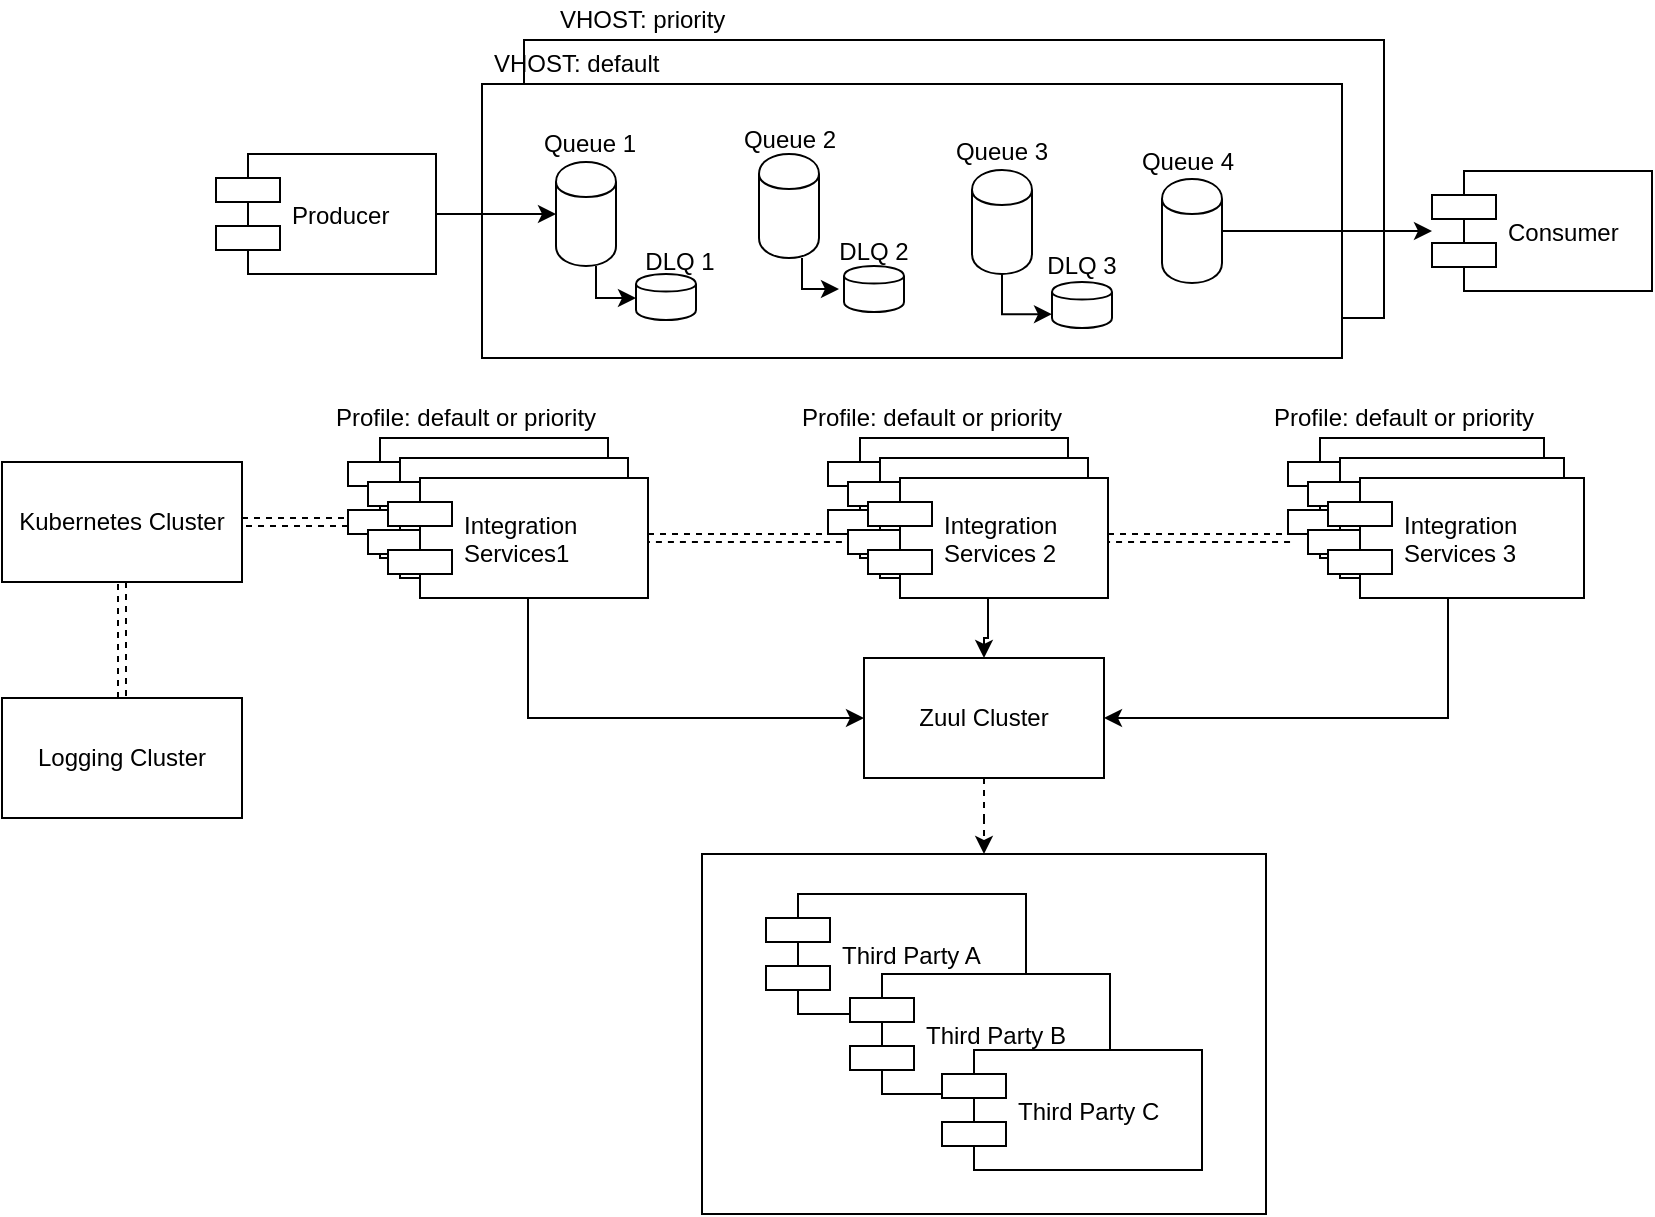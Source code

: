 <mxfile version="12.0.0" type="device" pages="1"><diagram id="LzK_AulmheJeCEOArz9u" name="Page-1"><mxGraphModel dx="2879" dy="991" grid="1" gridSize="10" guides="1" tooltips="1" connect="1" arrows="1" fold="1" page="1" pageScale="1" pageWidth="827" pageHeight="1169" math="0" shadow="0"><root><mxCell id="0"/><mxCell id="1" parent="0"/><mxCell id="3DZDQKZTvLm72xHk27KT-9" value="" style="rounded=0;whiteSpace=wrap;html=1;" vertex="1" parent="1"><mxGeometry x="131" y="31" width="430" height="139" as="geometry"/></mxCell><mxCell id="3DZDQKZTvLm72xHk27KT-1" value="" style="rounded=0;whiteSpace=wrap;html=1;" vertex="1" parent="1"><mxGeometry x="110" y="53" width="430" height="137" as="geometry"/></mxCell><mxCell id="sGv8iIuDgCqtksLLCZOy-31" style="edgeStyle=orthogonalEdgeStyle;rounded=0;orthogonalLoop=1;jettySize=auto;html=1;" parent="1" source="sGv8iIuDgCqtksLLCZOy-1" target="V6yLO7KhUdafTZtP7cLW-11" edge="1"><mxGeometry relative="1" as="geometry"><mxPoint x="108" y="346" as="targetPoint"/><Array as="points"><mxPoint x="133" y="370"/></Array></mxGeometry></mxCell><mxCell id="sGv8iIuDgCqtksLLCZOy-2" value="Enrichment 2" style="shape=component;align=left;spacingLeft=36;" parent="1" vertex="1"><mxGeometry x="283" y="230" width="120" height="60" as="geometry"/></mxCell><mxCell id="sGv8iIuDgCqtksLLCZOy-66" style="edgeStyle=orthogonalEdgeStyle;rounded=0;orthogonalLoop=1;jettySize=auto;html=1;entryX=1;entryY=0.5;entryDx=0;entryDy=0;" parent="1" source="sGv8iIuDgCqtksLLCZOy-3" target="V6yLO7KhUdafTZtP7cLW-11" edge="1"><mxGeometry relative="1" as="geometry"><mxPoint x="577" y="344" as="targetPoint"/><Array as="points"><mxPoint x="593" y="370"/></Array></mxGeometry></mxCell><mxCell id="sGv8iIuDgCqtksLLCZOy-3" value="Enrichment 3" style="shape=component;align=left;spacingLeft=36;" parent="1" vertex="1"><mxGeometry x="513" y="230" width="128" height="60" as="geometry"/></mxCell><mxCell id="sGv8iIuDgCqtksLLCZOy-4" value="Consumer" style="shape=component;align=left;spacingLeft=36;" parent="1" vertex="1"><mxGeometry x="585" y="96.5" width="110" height="60" as="geometry"/></mxCell><mxCell id="sGv8iIuDgCqtksLLCZOy-72" style="edgeStyle=orthogonalEdgeStyle;rounded=0;orthogonalLoop=1;jettySize=auto;html=1;" parent="1" source="sGv8iIuDgCqtksLLCZOy-16" target="sGv8iIuDgCqtksLLCZOy-71" edge="1"><mxGeometry relative="1" as="geometry"><Array as="points"><mxPoint x="167" y="160"/></Array></mxGeometry></mxCell><mxCell id="sGv8iIuDgCqtksLLCZOy-16" value="" style="shape=cylinder;whiteSpace=wrap;html=1;boundedLbl=1;backgroundOutline=1;" parent="1" vertex="1"><mxGeometry x="147" y="92" width="30" height="52" as="geometry"/></mxCell><mxCell id="sGv8iIuDgCqtksLLCZOy-20" style="edgeStyle=orthogonalEdgeStyle;rounded=0;orthogonalLoop=1;jettySize=auto;html=1;" parent="1" source="sGv8iIuDgCqtksLLCZOy-18" target="sGv8iIuDgCqtksLLCZOy-4" edge="1"><mxGeometry relative="1" as="geometry"/></mxCell><mxCell id="sGv8iIuDgCqtksLLCZOy-18" value="" style="shape=cylinder;whiteSpace=wrap;html=1;boundedLbl=1;backgroundOutline=1;" parent="1" vertex="1"><mxGeometry x="450" y="100.5" width="30" height="52" as="geometry"/></mxCell><mxCell id="sGv8iIuDgCqtksLLCZOy-22" style="edgeStyle=orthogonalEdgeStyle;rounded=0;orthogonalLoop=1;jettySize=auto;html=1;entryX=0;entryY=0.5;entryDx=0;entryDy=0;" parent="1" source="sGv8iIuDgCqtksLLCZOy-21" target="sGv8iIuDgCqtksLLCZOy-16" edge="1"><mxGeometry relative="1" as="geometry"/></mxCell><mxCell id="sGv8iIuDgCqtksLLCZOy-21" value="Producer" style="shape=component;align=left;spacingLeft=36;" parent="1" vertex="1"><mxGeometry x="-23" y="88" width="110" height="60" as="geometry"/></mxCell><mxCell id="sGv8iIuDgCqtksLLCZOy-34" value="" style="group" parent="1" vertex="1" connectable="0"><mxGeometry x="220" y="438" width="282" height="180" as="geometry"/></mxCell><mxCell id="sGv8iIuDgCqtksLLCZOy-35" value="" style="rounded=0;whiteSpace=wrap;html=1;" parent="sGv8iIuDgCqtksLLCZOy-34" vertex="1"><mxGeometry width="282" height="180" as="geometry"/></mxCell><mxCell id="sGv8iIuDgCqtksLLCZOy-36" value="Third Party A" style="shape=component;align=left;spacingLeft=36;" parent="sGv8iIuDgCqtksLLCZOy-34" vertex="1"><mxGeometry x="32" y="20" width="130" height="60" as="geometry"/></mxCell><mxCell id="sGv8iIuDgCqtksLLCZOy-37" value="Third Party B" style="shape=component;align=left;spacingLeft=36;" parent="sGv8iIuDgCqtksLLCZOy-34" vertex="1"><mxGeometry x="74" y="60" width="130" height="60" as="geometry"/></mxCell><mxCell id="sGv8iIuDgCqtksLLCZOy-38" value="Third Party C" style="shape=component;align=left;spacingLeft=36;" parent="sGv8iIuDgCqtksLLCZOy-34" vertex="1"><mxGeometry x="120" y="98" width="130" height="60" as="geometry"/></mxCell><mxCell id="sGv8iIuDgCqtksLLCZOy-40" style="edgeStyle=orthogonalEdgeStyle;rounded=0;orthogonalLoop=1;jettySize=auto;html=1;dashed=1;exitX=0.5;exitY=1;exitDx=0;exitDy=0;" parent="1" source="V6yLO7KhUdafTZtP7cLW-11" target="sGv8iIuDgCqtksLLCZOy-35" edge="1"><mxGeometry relative="1" as="geometry"><mxPoint x="115" y="465" as="sourcePoint"/></mxGeometry></mxCell><mxCell id="sGv8iIuDgCqtksLLCZOy-67" value="Queue 1" style="text;html=1;strokeColor=none;fillColor=none;align=center;verticalAlign=middle;whiteSpace=wrap;rounded=0;" parent="1" vertex="1"><mxGeometry x="124" y="73" width="80" height="20" as="geometry"/></mxCell><mxCell id="sGv8iIuDgCqtksLLCZOy-68" value="Queue 2&lt;br&gt;" style="text;html=1;strokeColor=none;fillColor=none;align=center;verticalAlign=middle;whiteSpace=wrap;rounded=0;" parent="1" vertex="1"><mxGeometry x="224" y="71" width="80" height="20" as="geometry"/></mxCell><mxCell id="sGv8iIuDgCqtksLLCZOy-69" value="Queue 3&lt;br&gt;" style="text;html=1;strokeColor=none;fillColor=none;align=center;verticalAlign=middle;whiteSpace=wrap;rounded=0;" parent="1" vertex="1"><mxGeometry x="330" y="77" width="80" height="20" as="geometry"/></mxCell><mxCell id="sGv8iIuDgCqtksLLCZOy-70" value="Queue 4&lt;br&gt;" style="text;html=1;strokeColor=none;fillColor=none;align=center;verticalAlign=middle;whiteSpace=wrap;rounded=0;" parent="1" vertex="1"><mxGeometry x="423" y="82" width="80" height="20" as="geometry"/></mxCell><mxCell id="sGv8iIuDgCqtksLLCZOy-71" value="" style="shape=cylinder;whiteSpace=wrap;html=1;boundedLbl=1;backgroundOutline=1;" parent="1" vertex="1"><mxGeometry x="187" y="148" width="30" height="23" as="geometry"/></mxCell><mxCell id="sGv8iIuDgCqtksLLCZOy-73" value="DLQ 1" style="text;html=1;strokeColor=none;fillColor=none;align=center;verticalAlign=middle;whiteSpace=wrap;rounded=0;" parent="1" vertex="1"><mxGeometry x="168.5" y="131.5" width="80" height="20" as="geometry"/></mxCell><mxCell id="sGv8iIuDgCqtksLLCZOy-76" style="edgeStyle=orthogonalEdgeStyle;rounded=0;orthogonalLoop=1;jettySize=auto;html=1;" parent="1" source="sGv8iIuDgCqtksLLCZOy-74" edge="1"><mxGeometry relative="1" as="geometry"><Array as="points"><mxPoint x="270" y="155.5"/></Array><mxPoint x="288.5" y="155.5" as="targetPoint"/></mxGeometry></mxCell><mxCell id="sGv8iIuDgCqtksLLCZOy-74" value="" style="shape=cylinder;whiteSpace=wrap;html=1;boundedLbl=1;backgroundOutline=1;" parent="1" vertex="1"><mxGeometry x="248.5" y="88" width="30" height="52" as="geometry"/></mxCell><mxCell id="sGv8iIuDgCqtksLLCZOy-75" value="" style="shape=cylinder;whiteSpace=wrap;html=1;boundedLbl=1;backgroundOutline=1;" parent="1" vertex="1"><mxGeometry x="291" y="144" width="30" height="23" as="geometry"/></mxCell><mxCell id="sGv8iIuDgCqtksLLCZOy-77" value="DLQ 2" style="text;html=1;strokeColor=none;fillColor=none;align=center;verticalAlign=middle;whiteSpace=wrap;rounded=0;" parent="1" vertex="1"><mxGeometry x="266" y="126.5" width="80" height="20" as="geometry"/></mxCell><mxCell id="sGv8iIuDgCqtksLLCZOy-80" style="edgeStyle=orthogonalEdgeStyle;rounded=0;orthogonalLoop=1;jettySize=auto;html=1;entryX=0;entryY=0.7;entryDx=0;entryDy=0;" parent="1" source="sGv8iIuDgCqtksLLCZOy-78" target="sGv8iIuDgCqtksLLCZOy-79" edge="1"><mxGeometry relative="1" as="geometry"><Array as="points"><mxPoint x="370" y="168"/></Array></mxGeometry></mxCell><mxCell id="sGv8iIuDgCqtksLLCZOy-78" value="" style="shape=cylinder;whiteSpace=wrap;html=1;boundedLbl=1;backgroundOutline=1;" parent="1" vertex="1"><mxGeometry x="355" y="96" width="30" height="52" as="geometry"/></mxCell><mxCell id="sGv8iIuDgCqtksLLCZOy-79" value="" style="shape=cylinder;whiteSpace=wrap;html=1;boundedLbl=1;backgroundOutline=1;" parent="1" vertex="1"><mxGeometry x="395" y="152" width="30" height="23" as="geometry"/></mxCell><mxCell id="sGv8iIuDgCqtksLLCZOy-81" value="DLQ 3" style="text;html=1;strokeColor=none;fillColor=none;align=center;verticalAlign=middle;whiteSpace=wrap;rounded=0;" parent="1" vertex="1"><mxGeometry x="370" y="134" width="80" height="20" as="geometry"/></mxCell><mxCell id="sGv8iIuDgCqtksLLCZOy-1" value="" style="shape=component;align=left;spacingLeft=36;" parent="1" vertex="1"><mxGeometry x="43" y="230" width="130" height="60" as="geometry"/></mxCell><mxCell id="V6yLO7KhUdafTZtP7cLW-4" value="Enrichment 2" style="shape=component;align=left;spacingLeft=36;" parent="1" vertex="1"><mxGeometry x="293" y="240" width="120" height="60" as="geometry"/></mxCell><mxCell id="V6yLO7KhUdafTZtP7cLW-10" style="edgeStyle=orthogonalEdgeStyle;rounded=0;orthogonalLoop=1;jettySize=auto;html=1;" parent="1" source="V6yLO7KhUdafTZtP7cLW-5" target="V6yLO7KhUdafTZtP7cLW-11" edge="1"><mxGeometry relative="1" as="geometry"><mxPoint x="363" y="350" as="targetPoint"/></mxGeometry></mxCell><mxCell id="3DZDQKZTvLm72xHk27KT-20" style="edgeStyle=orthogonalEdgeStyle;shape=link;rounded=0;orthogonalLoop=1;jettySize=auto;html=1;entryX=0.008;entryY=0.833;entryDx=0;entryDy=0;entryPerimeter=0;dashed=1;" edge="1" parent="1" source="V6yLO7KhUdafTZtP7cLW-5" target="sGv8iIuDgCqtksLLCZOy-3"><mxGeometry relative="1" as="geometry"/></mxCell><mxCell id="V6yLO7KhUdafTZtP7cLW-5" value="Integration &#10;Services 2" style="shape=component;align=left;spacingLeft=36;" parent="1" vertex="1"><mxGeometry x="303" y="250" width="120" height="60" as="geometry"/></mxCell><mxCell id="V6yLO7KhUdafTZtP7cLW-6" value="Enrichment 3" style="shape=component;align=left;spacingLeft=36;" parent="1" vertex="1"><mxGeometry x="523" y="240" width="128" height="60" as="geometry"/></mxCell><mxCell id="V6yLO7KhUdafTZtP7cLW-7" value="Integration &#10;Services 3" style="shape=component;align=left;spacingLeft=36;" parent="1" vertex="1"><mxGeometry x="533" y="250" width="128" height="60" as="geometry"/></mxCell><mxCell id="V6yLO7KhUdafTZtP7cLW-8" value="Enrichment 1" style="shape=component;align=left;spacingLeft=36;" parent="1" vertex="1"><mxGeometry x="53" y="240" width="130" height="60" as="geometry"/></mxCell><mxCell id="3DZDQKZTvLm72xHk27KT-19" style="edgeStyle=orthogonalEdgeStyle;shape=link;rounded=0;orthogonalLoop=1;jettySize=auto;html=1;entryX=0.058;entryY=0.833;entryDx=0;entryDy=0;entryPerimeter=0;dashed=1;" edge="1" parent="1" source="V6yLO7KhUdafTZtP7cLW-9" target="sGv8iIuDgCqtksLLCZOy-2"><mxGeometry relative="1" as="geometry"/></mxCell><mxCell id="V6yLO7KhUdafTZtP7cLW-9" value="Integration &#10;Services1" style="shape=component;align=left;spacingLeft=36;" parent="1" vertex="1"><mxGeometry x="63" y="250" width="130" height="60" as="geometry"/></mxCell><mxCell id="V6yLO7KhUdafTZtP7cLW-11" value="Zuul Cluster" style="rounded=0;whiteSpace=wrap;html=1;" parent="1" vertex="1"><mxGeometry x="301" y="340" width="120" height="60" as="geometry"/></mxCell><mxCell id="3DZDQKZTvLm72xHk27KT-2" value="VHOST: default" style="text;html=1;resizable=0;points=[];autosize=1;align=left;verticalAlign=top;spacingTop=-4;" vertex="1" parent="1"><mxGeometry x="114" y="33" width="100" height="20" as="geometry"/></mxCell><mxCell id="3DZDQKZTvLm72xHk27KT-8" value="Profile: default or priority&lt;br&gt;" style="text;html=1;resizable=0;points=[];autosize=1;align=left;verticalAlign=top;spacingTop=-4;" vertex="1" parent="1"><mxGeometry x="35" y="210" width="150" height="20" as="geometry"/></mxCell><mxCell id="3DZDQKZTvLm72xHk27KT-10" value="VHOST: priority" style="text;html=1;resizable=0;points=[];autosize=1;align=left;verticalAlign=top;spacingTop=-4;" vertex="1" parent="1"><mxGeometry x="147" y="11" width="100" height="20" as="geometry"/></mxCell><mxCell id="3DZDQKZTvLm72xHk27KT-11" value="Profile: default or priority&lt;br&gt;" style="text;html=1;resizable=0;points=[];autosize=1;align=left;verticalAlign=top;spacingTop=-4;" vertex="1" parent="1"><mxGeometry x="268" y="210" width="150" height="20" as="geometry"/></mxCell><mxCell id="3DZDQKZTvLm72xHk27KT-12" value="Profile: default or priority&lt;br&gt;" style="text;html=1;resizable=0;points=[];autosize=1;align=left;verticalAlign=top;spacingTop=-4;" vertex="1" parent="1"><mxGeometry x="504" y="210" width="150" height="20" as="geometry"/></mxCell><mxCell id="3DZDQKZTvLm72xHk27KT-18" style="edgeStyle=orthogonalEdgeStyle;shape=link;rounded=0;orthogonalLoop=1;jettySize=auto;html=1;entryX=0;entryY=0.7;entryDx=0;entryDy=0;dashed=1;" edge="1" parent="1" source="3DZDQKZTvLm72xHk27KT-13" target="sGv8iIuDgCqtksLLCZOy-1"><mxGeometry relative="1" as="geometry"/></mxCell><mxCell id="3DZDQKZTvLm72xHk27KT-22" style="edgeStyle=orthogonalEdgeStyle;shape=link;rounded=0;orthogonalLoop=1;jettySize=auto;html=1;exitX=0.5;exitY=1;exitDx=0;exitDy=0;entryX=0.5;entryY=0;entryDx=0;entryDy=0;dashed=1;" edge="1" parent="1" source="3DZDQKZTvLm72xHk27KT-13" target="3DZDQKZTvLm72xHk27KT-21"><mxGeometry relative="1" as="geometry"/></mxCell><mxCell id="3DZDQKZTvLm72xHk27KT-13" value="Kubernetes Cluster" style="rounded=0;whiteSpace=wrap;html=1;" vertex="1" parent="1"><mxGeometry x="-130" y="242" width="120" height="60" as="geometry"/></mxCell><mxCell id="3DZDQKZTvLm72xHk27KT-21" value="Logging Cluster" style="rounded=0;whiteSpace=wrap;html=1;" vertex="1" parent="1"><mxGeometry x="-130" y="360" width="120" height="60" as="geometry"/></mxCell></root></mxGraphModel></diagram></mxfile>